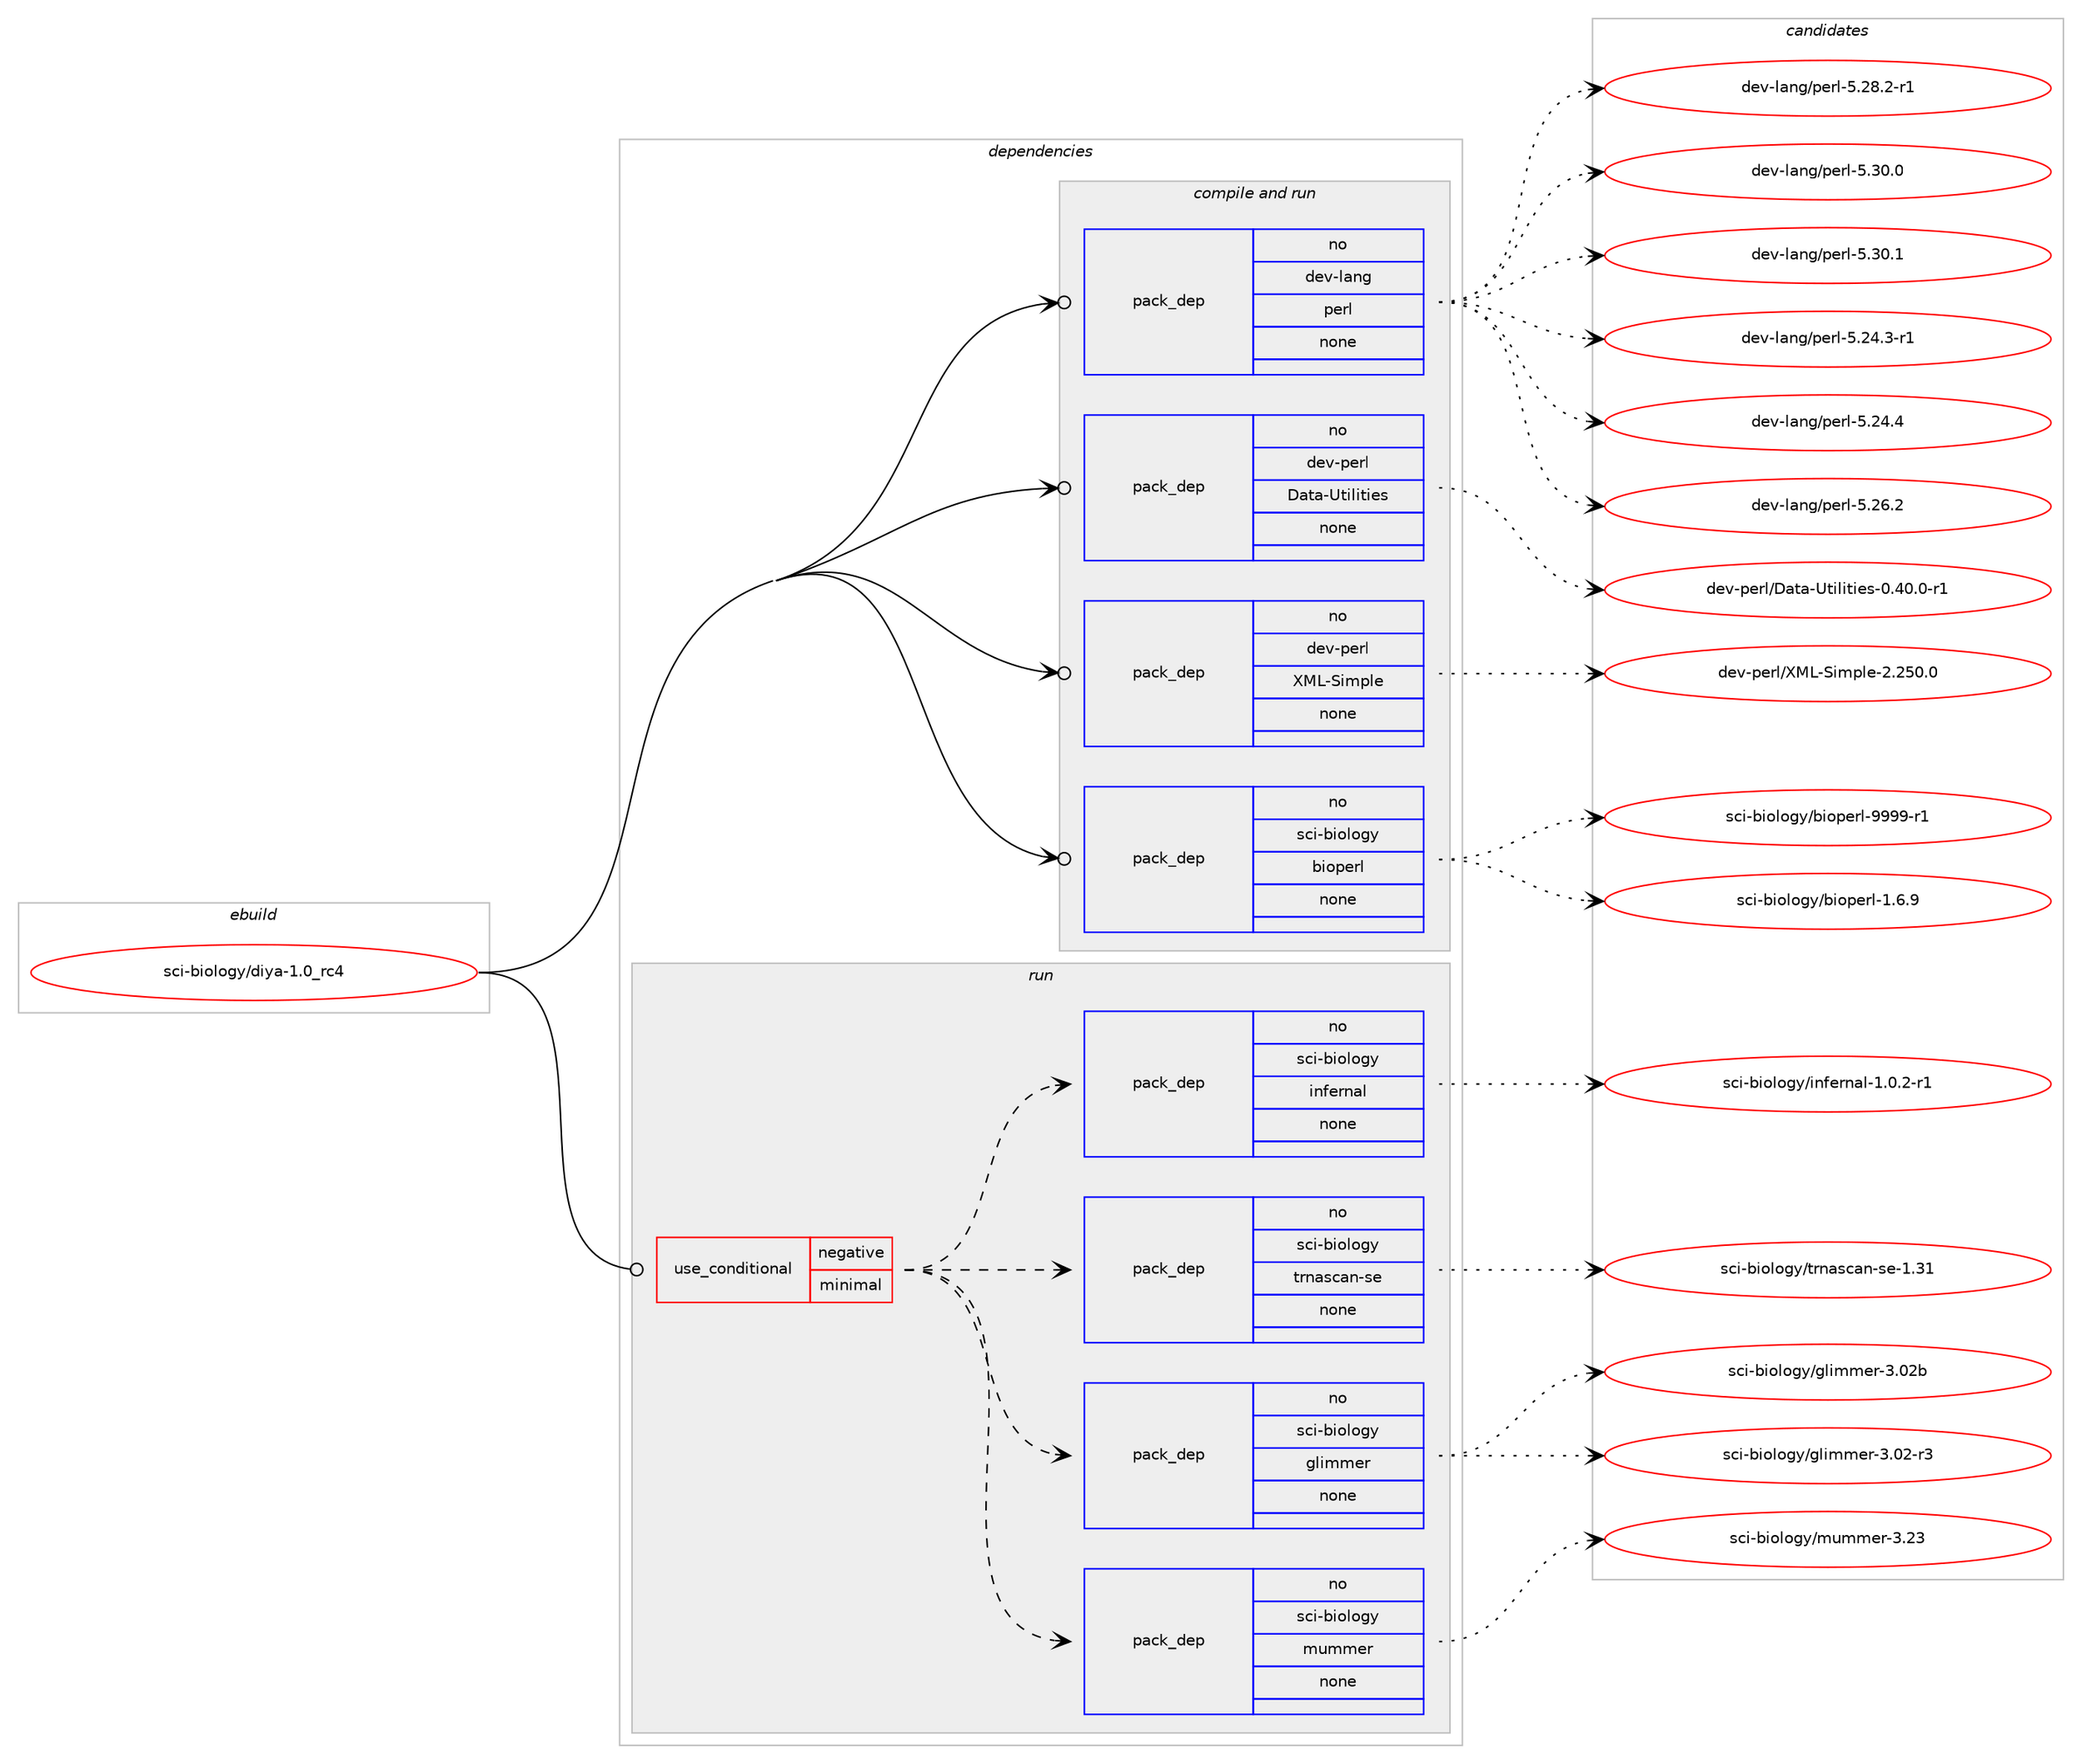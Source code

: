 digraph prolog {

# *************
# Graph options
# *************

newrank=true;
concentrate=true;
compound=true;
graph [rankdir=LR,fontname=Helvetica,fontsize=10,ranksep=1.5];#, ranksep=2.5, nodesep=0.2];
edge  [arrowhead=vee];
node  [fontname=Helvetica,fontsize=10];

# **********
# The ebuild
# **********

subgraph cluster_leftcol {
color=gray;
rank=same;
label=<<i>ebuild</i>>;
id [label="sci-biology/diya-1.0_rc4", color=red, width=4, href="../sci-biology/diya-1.0_rc4.svg"];
}

# ****************
# The dependencies
# ****************

subgraph cluster_midcol {
color=gray;
label=<<i>dependencies</i>>;
subgraph cluster_compile {
fillcolor="#eeeeee";
style=filled;
label=<<i>compile</i>>;
}
subgraph cluster_compileandrun {
fillcolor="#eeeeee";
style=filled;
label=<<i>compile and run</i>>;
subgraph pack628300 {
dependency849947 [label=<<TABLE BORDER="0" CELLBORDER="1" CELLSPACING="0" CELLPADDING="4" WIDTH="220"><TR><TD ROWSPAN="6" CELLPADDING="30">pack_dep</TD></TR><TR><TD WIDTH="110">no</TD></TR><TR><TD>dev-lang</TD></TR><TR><TD>perl</TD></TR><TR><TD>none</TD></TR><TR><TD></TD></TR></TABLE>>, shape=none, color=blue];
}
id:e -> dependency849947:w [weight=20,style="solid",arrowhead="odotvee"];
subgraph pack628301 {
dependency849948 [label=<<TABLE BORDER="0" CELLBORDER="1" CELLSPACING="0" CELLPADDING="4" WIDTH="220"><TR><TD ROWSPAN="6" CELLPADDING="30">pack_dep</TD></TR><TR><TD WIDTH="110">no</TD></TR><TR><TD>dev-perl</TD></TR><TR><TD>Data-Utilities</TD></TR><TR><TD>none</TD></TR><TR><TD></TD></TR></TABLE>>, shape=none, color=blue];
}
id:e -> dependency849948:w [weight=20,style="solid",arrowhead="odotvee"];
subgraph pack628302 {
dependency849949 [label=<<TABLE BORDER="0" CELLBORDER="1" CELLSPACING="0" CELLPADDING="4" WIDTH="220"><TR><TD ROWSPAN="6" CELLPADDING="30">pack_dep</TD></TR><TR><TD WIDTH="110">no</TD></TR><TR><TD>dev-perl</TD></TR><TR><TD>XML-Simple</TD></TR><TR><TD>none</TD></TR><TR><TD></TD></TR></TABLE>>, shape=none, color=blue];
}
id:e -> dependency849949:w [weight=20,style="solid",arrowhead="odotvee"];
subgraph pack628303 {
dependency849950 [label=<<TABLE BORDER="0" CELLBORDER="1" CELLSPACING="0" CELLPADDING="4" WIDTH="220"><TR><TD ROWSPAN="6" CELLPADDING="30">pack_dep</TD></TR><TR><TD WIDTH="110">no</TD></TR><TR><TD>sci-biology</TD></TR><TR><TD>bioperl</TD></TR><TR><TD>none</TD></TR><TR><TD></TD></TR></TABLE>>, shape=none, color=blue];
}
id:e -> dependency849950:w [weight=20,style="solid",arrowhead="odotvee"];
}
subgraph cluster_run {
fillcolor="#eeeeee";
style=filled;
label=<<i>run</i>>;
subgraph cond206683 {
dependency849951 [label=<<TABLE BORDER="0" CELLBORDER="1" CELLSPACING="0" CELLPADDING="4"><TR><TD ROWSPAN="3" CELLPADDING="10">use_conditional</TD></TR><TR><TD>negative</TD></TR><TR><TD>minimal</TD></TR></TABLE>>, shape=none, color=red];
subgraph pack628304 {
dependency849952 [label=<<TABLE BORDER="0" CELLBORDER="1" CELLSPACING="0" CELLPADDING="4" WIDTH="220"><TR><TD ROWSPAN="6" CELLPADDING="30">pack_dep</TD></TR><TR><TD WIDTH="110">no</TD></TR><TR><TD>sci-biology</TD></TR><TR><TD>mummer</TD></TR><TR><TD>none</TD></TR><TR><TD></TD></TR></TABLE>>, shape=none, color=blue];
}
dependency849951:e -> dependency849952:w [weight=20,style="dashed",arrowhead="vee"];
subgraph pack628305 {
dependency849953 [label=<<TABLE BORDER="0" CELLBORDER="1" CELLSPACING="0" CELLPADDING="4" WIDTH="220"><TR><TD ROWSPAN="6" CELLPADDING="30">pack_dep</TD></TR><TR><TD WIDTH="110">no</TD></TR><TR><TD>sci-biology</TD></TR><TR><TD>glimmer</TD></TR><TR><TD>none</TD></TR><TR><TD></TD></TR></TABLE>>, shape=none, color=blue];
}
dependency849951:e -> dependency849953:w [weight=20,style="dashed",arrowhead="vee"];
subgraph pack628306 {
dependency849954 [label=<<TABLE BORDER="0" CELLBORDER="1" CELLSPACING="0" CELLPADDING="4" WIDTH="220"><TR><TD ROWSPAN="6" CELLPADDING="30">pack_dep</TD></TR><TR><TD WIDTH="110">no</TD></TR><TR><TD>sci-biology</TD></TR><TR><TD>trnascan-se</TD></TR><TR><TD>none</TD></TR><TR><TD></TD></TR></TABLE>>, shape=none, color=blue];
}
dependency849951:e -> dependency849954:w [weight=20,style="dashed",arrowhead="vee"];
subgraph pack628307 {
dependency849955 [label=<<TABLE BORDER="0" CELLBORDER="1" CELLSPACING="0" CELLPADDING="4" WIDTH="220"><TR><TD ROWSPAN="6" CELLPADDING="30">pack_dep</TD></TR><TR><TD WIDTH="110">no</TD></TR><TR><TD>sci-biology</TD></TR><TR><TD>infernal</TD></TR><TR><TD>none</TD></TR><TR><TD></TD></TR></TABLE>>, shape=none, color=blue];
}
dependency849951:e -> dependency849955:w [weight=20,style="dashed",arrowhead="vee"];
}
id:e -> dependency849951:w [weight=20,style="solid",arrowhead="odot"];
}
}

# **************
# The candidates
# **************

subgraph cluster_choices {
rank=same;
color=gray;
label=<<i>candidates</i>>;

subgraph choice628300 {
color=black;
nodesep=1;
choice100101118451089711010347112101114108455346505246514511449 [label="dev-lang/perl-5.24.3-r1", color=red, width=4,href="../dev-lang/perl-5.24.3-r1.svg"];
choice10010111845108971101034711210111410845534650524652 [label="dev-lang/perl-5.24.4", color=red, width=4,href="../dev-lang/perl-5.24.4.svg"];
choice10010111845108971101034711210111410845534650544650 [label="dev-lang/perl-5.26.2", color=red, width=4,href="../dev-lang/perl-5.26.2.svg"];
choice100101118451089711010347112101114108455346505646504511449 [label="dev-lang/perl-5.28.2-r1", color=red, width=4,href="../dev-lang/perl-5.28.2-r1.svg"];
choice10010111845108971101034711210111410845534651484648 [label="dev-lang/perl-5.30.0", color=red, width=4,href="../dev-lang/perl-5.30.0.svg"];
choice10010111845108971101034711210111410845534651484649 [label="dev-lang/perl-5.30.1", color=red, width=4,href="../dev-lang/perl-5.30.1.svg"];
dependency849947:e -> choice100101118451089711010347112101114108455346505246514511449:w [style=dotted,weight="100"];
dependency849947:e -> choice10010111845108971101034711210111410845534650524652:w [style=dotted,weight="100"];
dependency849947:e -> choice10010111845108971101034711210111410845534650544650:w [style=dotted,weight="100"];
dependency849947:e -> choice100101118451089711010347112101114108455346505646504511449:w [style=dotted,weight="100"];
dependency849947:e -> choice10010111845108971101034711210111410845534651484648:w [style=dotted,weight="100"];
dependency849947:e -> choice10010111845108971101034711210111410845534651484649:w [style=dotted,weight="100"];
}
subgraph choice628301 {
color=black;
nodesep=1;
choice10010111845112101114108476897116974585116105108105116105101115454846524846484511449 [label="dev-perl/Data-Utilities-0.40.0-r1", color=red, width=4,href="../dev-perl/Data-Utilities-0.40.0-r1.svg"];
dependency849948:e -> choice10010111845112101114108476897116974585116105108105116105101115454846524846484511449:w [style=dotted,weight="100"];
}
subgraph choice628302 {
color=black;
nodesep=1;
choice100101118451121011141084788777645831051091121081014550465053484648 [label="dev-perl/XML-Simple-2.250.0", color=red, width=4,href="../dev-perl/XML-Simple-2.250.0.svg"];
dependency849949:e -> choice100101118451121011141084788777645831051091121081014550465053484648:w [style=dotted,weight="100"];
}
subgraph choice628303 {
color=black;
nodesep=1;
choice1159910545981051111081111031214798105111112101114108454946544657 [label="sci-biology/bioperl-1.6.9", color=red, width=4,href="../sci-biology/bioperl-1.6.9.svg"];
choice115991054598105111108111103121479810511111210111410845575757574511449 [label="sci-biology/bioperl-9999-r1", color=red, width=4,href="../sci-biology/bioperl-9999-r1.svg"];
dependency849950:e -> choice1159910545981051111081111031214798105111112101114108454946544657:w [style=dotted,weight="100"];
dependency849950:e -> choice115991054598105111108111103121479810511111210111410845575757574511449:w [style=dotted,weight="100"];
}
subgraph choice628304 {
color=black;
nodesep=1;
choice115991054598105111108111103121471091171091091011144551465051 [label="sci-biology/mummer-3.23", color=red, width=4,href="../sci-biology/mummer-3.23.svg"];
dependency849952:e -> choice115991054598105111108111103121471091171091091011144551465051:w [style=dotted,weight="100"];
}
subgraph choice628305 {
color=black;
nodesep=1;
choice1159910545981051111081111031214710310810510910910111445514648504511451 [label="sci-biology/glimmer-3.02-r3", color=red, width=4,href="../sci-biology/glimmer-3.02-r3.svg"];
choice11599105459810511110811110312147103108105109109101114455146485098 [label="sci-biology/glimmer-3.02b", color=red, width=4,href="../sci-biology/glimmer-3.02b.svg"];
dependency849953:e -> choice1159910545981051111081111031214710310810510910910111445514648504511451:w [style=dotted,weight="100"];
dependency849953:e -> choice11599105459810511110811110312147103108105109109101114455146485098:w [style=dotted,weight="100"];
}
subgraph choice628306 {
color=black;
nodesep=1;
choice11599105459810511110811110312147116114110971159997110451151014549465149 [label="sci-biology/trnascan-se-1.31", color=red, width=4,href="../sci-biology/trnascan-se-1.31.svg"];
dependency849954:e -> choice11599105459810511110811110312147116114110971159997110451151014549465149:w [style=dotted,weight="100"];
}
subgraph choice628307 {
color=black;
nodesep=1;
choice11599105459810511110811110312147105110102101114110971084549464846504511449 [label="sci-biology/infernal-1.0.2-r1", color=red, width=4,href="../sci-biology/infernal-1.0.2-r1.svg"];
dependency849955:e -> choice11599105459810511110811110312147105110102101114110971084549464846504511449:w [style=dotted,weight="100"];
}
}

}
